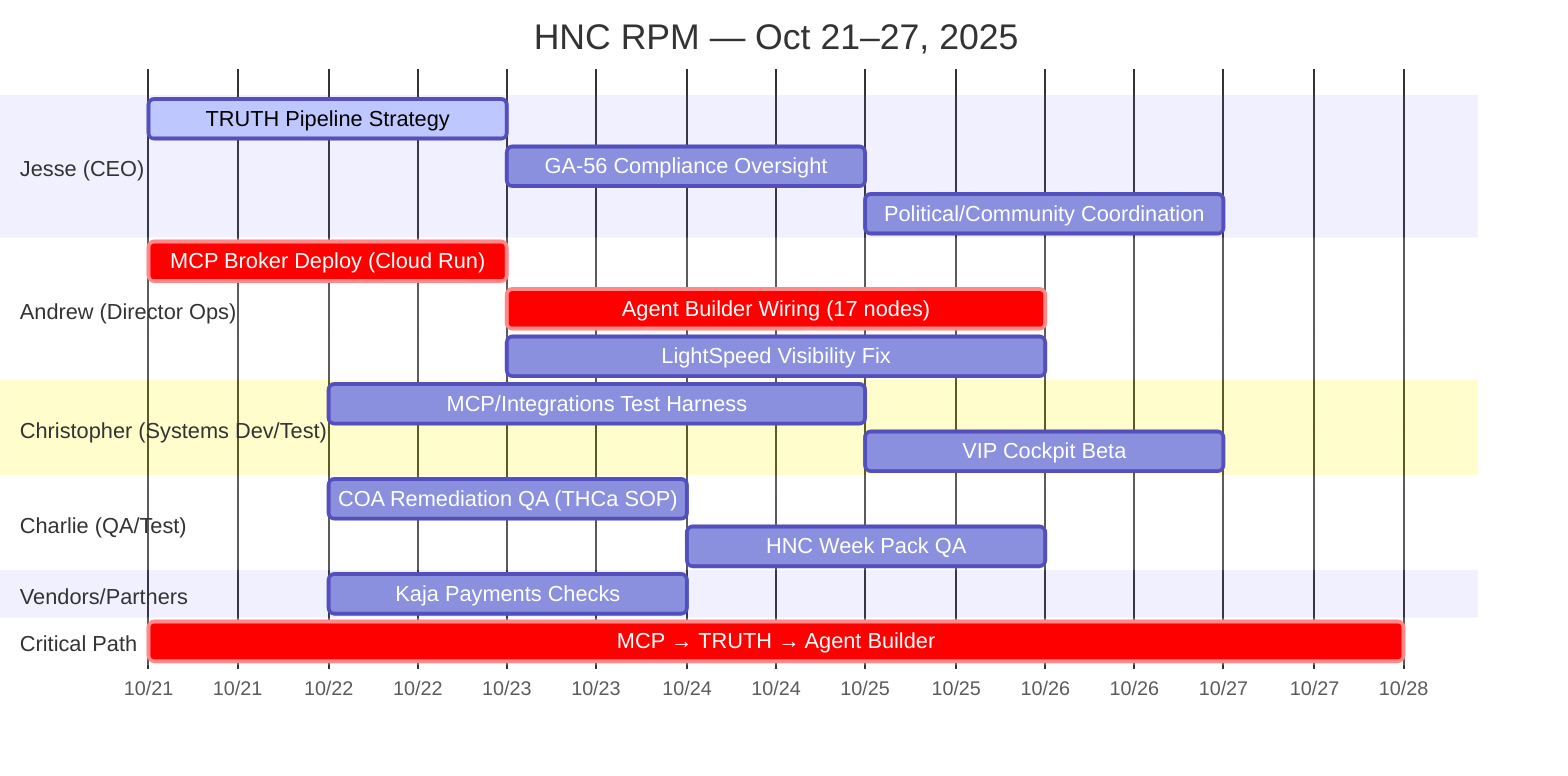 gantt
    title HNC RPM — Oct 21–27, 2025
    dateFormat  YYYY-MM-DD
    axisFormat  %m/%d

    section Jesse (CEO)
    TRUTH Pipeline Strategy            :active, j1, 2025-10-21, 2d
    GA-56 Compliance Oversight         :j2, 2025-10-23, 2d
    Political/Community Coordination   :j3, 2025-10-25, 2d

    section Andrew (Director Ops)
    MCP Broker Deploy (Cloud Run)      :crit, a1, 2025-10-21, 2d
    Agent Builder Wiring (17 nodes)    :crit, a2, 2025-10-23, 3d
    LightSpeed Visibility Fix          :a3, 2025-10-23, 3d

    section Christopher (Systems Dev/Test)
    MCP/Integrations Test Harness      :c1, 2025-10-22, 3d
    VIP Cockpit Beta                   :c2, 2025-10-25, 2d

    section Charlie (QA/Test)
    COA Remediation QA (THCa SOP)      :ch1, 2025-10-22, 2d
    HNC Week Pack QA                   :ch2, 2025-10-24, 2d

    section Vendors/Partners
    Kaja Payments Checks               :v1, 2025-10-22, 2d

    section Critical Path
    MCP → TRUTH → Agent Builder       :crit, path1, 2025-10-21, 7d